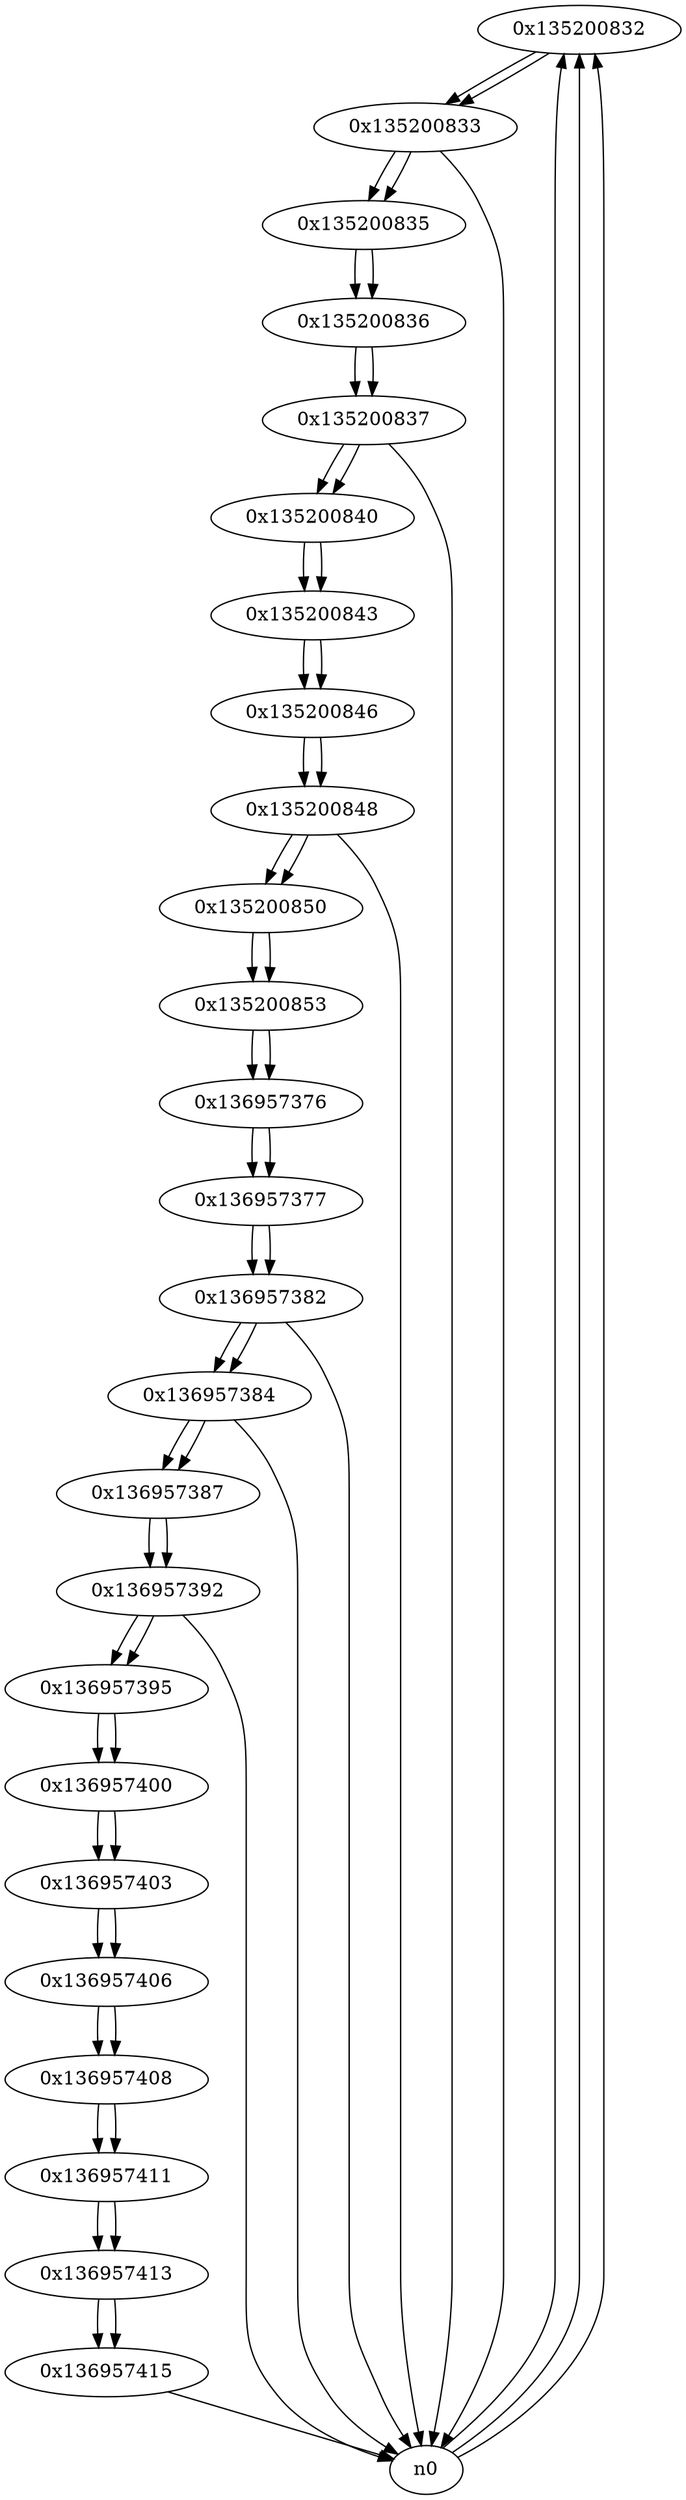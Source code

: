 digraph G{
/* nodes */
  n1 [label="0x135200832"]
  n2 [label="0x135200833"]
  n3 [label="0x135200835"]
  n4 [label="0x135200836"]
  n5 [label="0x135200837"]
  n6 [label="0x135200840"]
  n7 [label="0x135200843"]
  n8 [label="0x135200846"]
  n9 [label="0x135200848"]
  n10 [label="0x135200850"]
  n11 [label="0x135200853"]
  n12 [label="0x136957376"]
  n13 [label="0x136957377"]
  n14 [label="0x136957382"]
  n15 [label="0x136957384"]
  n16 [label="0x136957387"]
  n17 [label="0x136957392"]
  n18 [label="0x136957395"]
  n19 [label="0x136957400"]
  n20 [label="0x136957403"]
  n21 [label="0x136957406"]
  n22 [label="0x136957408"]
  n23 [label="0x136957411"]
  n24 [label="0x136957413"]
  n25 [label="0x136957415"]
/* edges */
n1 -> n2;
n0 -> n1;
n0 -> n1;
n0 -> n1;
n2 -> n3;
n2 -> n0;
n1 -> n2;
n3 -> n4;
n2 -> n3;
n4 -> n5;
n3 -> n4;
n5 -> n6;
n5 -> n0;
n4 -> n5;
n6 -> n7;
n5 -> n6;
n7 -> n8;
n6 -> n7;
n8 -> n9;
n7 -> n8;
n9 -> n10;
n9 -> n0;
n8 -> n9;
n10 -> n11;
n9 -> n10;
n11 -> n12;
n10 -> n11;
n12 -> n13;
n11 -> n12;
n13 -> n14;
n12 -> n13;
n14 -> n15;
n14 -> n0;
n13 -> n14;
n15 -> n16;
n15 -> n0;
n14 -> n15;
n16 -> n17;
n15 -> n16;
n17 -> n18;
n17 -> n0;
n16 -> n17;
n18 -> n19;
n17 -> n18;
n19 -> n20;
n18 -> n19;
n20 -> n21;
n19 -> n20;
n21 -> n22;
n20 -> n21;
n22 -> n23;
n21 -> n22;
n23 -> n24;
n22 -> n23;
n24 -> n25;
n23 -> n24;
n25 -> n0;
n24 -> n25;
}
